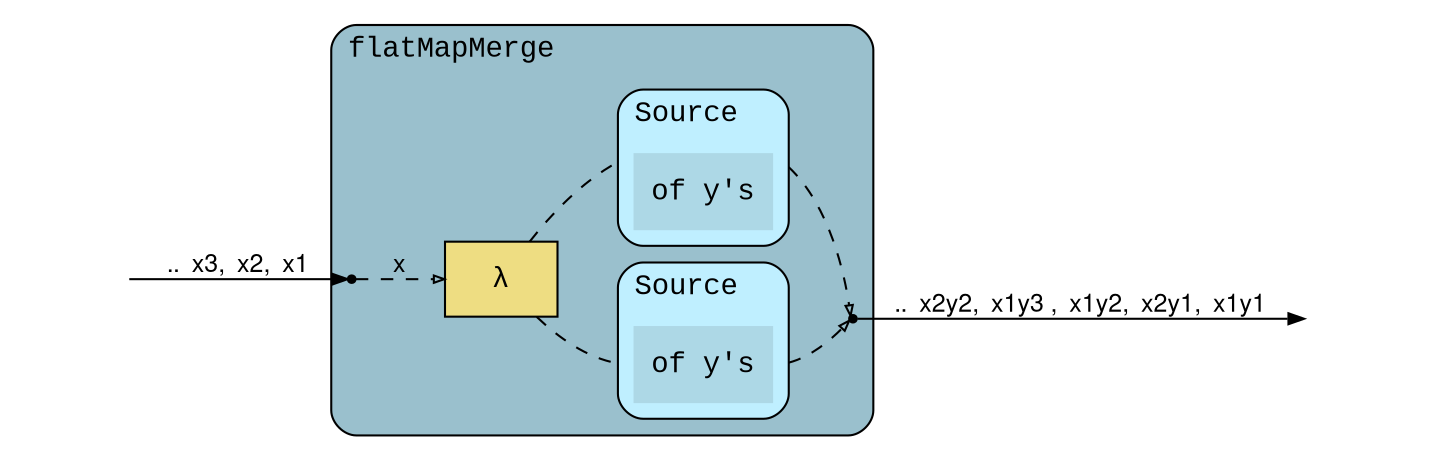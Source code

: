 digraph op_flatMapMerge {
    rankdir ="LR"
    fontname="Courier New,Helvetica"
    compound=true
    // splines=curved
    node [shape=box fontname="Courier New,Helvetica,Comic Sans MS"]
    edge [arrowsize=.75 fontsize=12 fontname="Helvetica,Comic Sans MS" fontstyle=bold]

    // map begin
    dm_ip [style=invis]
    dm_ip -> dm_fin [label="..  x3,  x2,  x1"]

    subgraph cluster_mapMerge {
        label="flatMapMerge"
        labeljust="l"
        style="filled,rounded"
        fillcolor=lightblue3

        dm_fin [label="" shape=point]
        dm_fout [label="" shape=point]
        dm_udf [label="λ" fillcolor=lightgoldenrod style=filled]

        dm_fin -> dm_udf [label=x style=dashed arrowhead=empty arrowsize=0.5]

        subgraph cluster_source_1 {
            style="filled,rounded"
            fillcolor=lightblue1
            label="Source"
            s1_gen [label="of y's" color="lightblue" style=filled]
        }

        dm_udf -> s1_gen:w [style=dashed arrowhead=none arrowsize=0.5 lhead=cluster_source_1]
        s1_gen:e -> dm_fout [style=dashed arrowhead=empty arrowsize=0.5 ltail=cluster_source_1]

        subgraph cluster_source_2 {
            style="filled,rounded"
            fillcolor=lightblue1
            label="Source"
            s2_gen [label="of y's" color="lightblue" style=filled]
        }

        dm_udf -> s2_gen:e [style=dashed arrowhead=none arrowsize=0.5 lhead=cluster_source_2]
        s2_gen:w -> dm_fout [style=dashed arrowhead=empty arrowsize=0.5 ltail=cluster_source_2]


    }

    dm_op [style=invis]
    dm_fout -> dm_op [label="..  x2y2,  x1y3 ,  x1y2,  x2y1,  x1y1"]
    // map end

}
